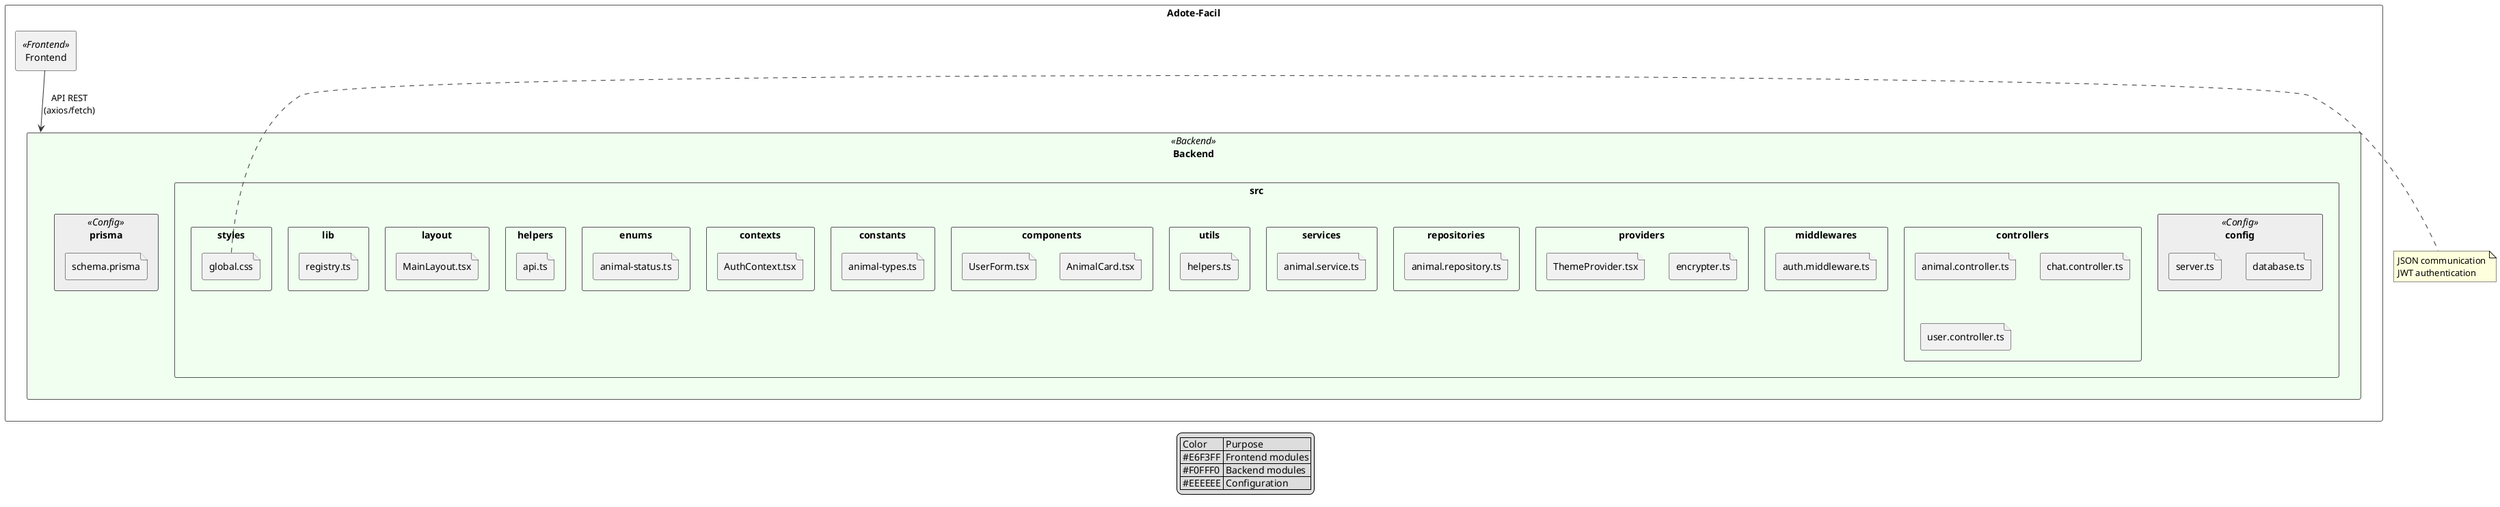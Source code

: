 @startuml
skinparam packageStyle rectangle
skinparam packageBorderColor #555555
skinparam packageBackgroundColor<<Frontend>> #E6F3FF
skinparam packageBackgroundColor<<Backend>> #F0FFF0
skinparam packageBackgroundColor<<Config>> #EEEEEE
skinparam arrowColor #333333

package "Adote-Facil" {
  package "Backend" <<Backend>> {
    package "src" {
      package "config" <<Config>> {
        file "database.ts"
        file "server.ts"
      }
      
      package "controllers" {
        file "animal.controller.ts"
        file "chat.controller.ts"
        file "user.controller.ts"
      }
      
      package "middlewares" {
        file "auth.middleware.ts"
      }
      
      package "providers" {
        file "encrypter.ts"
      }
      
      package "repositories" {
        file "animal.repository.ts"
      }
      
      package "services" {
        file "animal.service.ts"
      }
      
      package "utils" {
        file "helpers.ts"
      }
    }
    
    package "prisma" <<Config>> {
      file "schema.prisma"
    }
  }

  package "Frontend" <<Frontend>> {
    package "src" {
      package "components" {
        file "AnimalCard.tsx"
        file "UserForm.tsx"
      }
      
      package "constants" {
        file "animal-types.ts"
      }
      
      package "contexts" {
        file "AuthContext.tsx"
      }
      
      package "enums" {
        file "animal-status.ts"
      }
      
      package "helpers" {
        file "api.ts"
      }
      
      package "layout" {
        file "MainLayout.tsx"
      }
      
      package "lib" {
        file "registry.ts"
      }
      
      package "providers" {
        file "ThemeProvider.tsx"
      }
      
      package "styles" {
        file "global.css"
      }
    }
  }
}

[Frontend] --> [Backend] : "API REST\n(axios/fetch)"
note right: JSON communication\nJWT authentication

legend
  | Color | Purpose |
  | #E6F3FF | Frontend modules |
  | #F0FFF0 | Backend modules |
  | #EEEEEE | Configuration |
end legend
@enduml